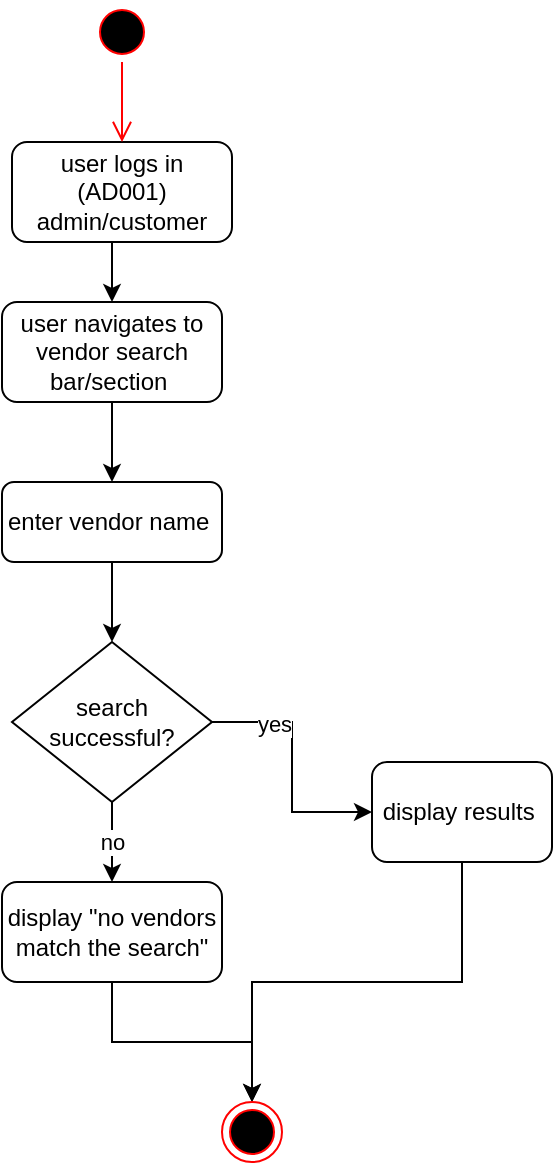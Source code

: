 <mxfile version="21.3.6" type="google">
  <diagram name="Page-1" id="kefTcEmYU8uC0NVpySMM">
    <mxGraphModel grid="1" page="1" gridSize="10" guides="1" tooltips="1" connect="1" arrows="1" fold="1" pageScale="1" pageWidth="850" pageHeight="1100" math="0" shadow="0">
      <root>
        <mxCell id="0" />
        <mxCell id="1" parent="0" />
        <mxCell id="T8QIY-7ACmBwsz4RY4zo-18" style="edgeStyle=orthogonalEdgeStyle;rounded=0;orthogonalLoop=1;jettySize=auto;html=1;exitX=0.5;exitY=1;exitDx=0;exitDy=0;entryX=0.5;entryY=0;entryDx=0;entryDy=0;" edge="1" parent="1" source="T8QIY-7ACmBwsz4RY4zo-3" target="T8QIY-7ACmBwsz4RY4zo-16">
          <mxGeometry relative="1" as="geometry" />
        </mxCell>
        <mxCell id="T8QIY-7ACmBwsz4RY4zo-3" value="display &quot;no vendors match the search&quot;" style="rounded=1;whiteSpace=wrap;html=1;" vertex="1" parent="1">
          <mxGeometry x="45" y="450" width="110" height="50" as="geometry" />
        </mxCell>
        <mxCell id="T8QIY-7ACmBwsz4RY4zo-17" style="edgeStyle=orthogonalEdgeStyle;rounded=0;orthogonalLoop=1;jettySize=auto;html=1;exitX=0.5;exitY=1;exitDx=0;exitDy=0;" edge="1" parent="1" source="T8QIY-7ACmBwsz4RY4zo-4" target="T8QIY-7ACmBwsz4RY4zo-16">
          <mxGeometry relative="1" as="geometry" />
        </mxCell>
        <mxCell id="T8QIY-7ACmBwsz4RY4zo-4" value="display results&amp;nbsp;" style="rounded=1;whiteSpace=wrap;html=1;" vertex="1" parent="1">
          <mxGeometry x="230" y="390" width="90" height="50" as="geometry" />
        </mxCell>
        <mxCell id="T8QIY-7ACmBwsz4RY4zo-11" style="edgeStyle=orthogonalEdgeStyle;rounded=0;orthogonalLoop=1;jettySize=auto;html=1;exitX=0.5;exitY=1;exitDx=0;exitDy=0;" edge="1" parent="1" source="T8QIY-7ACmBwsz4RY4zo-5" target="T8QIY-7ACmBwsz4RY4zo-8">
          <mxGeometry relative="1" as="geometry" />
        </mxCell>
        <mxCell id="T8QIY-7ACmBwsz4RY4zo-5" value="enter vendor name&amp;nbsp;" style="rounded=1;whiteSpace=wrap;html=1;" vertex="1" parent="1">
          <mxGeometry x="45" y="250" width="110" height="40" as="geometry" />
        </mxCell>
        <mxCell id="T8QIY-7ACmBwsz4RY4zo-10" style="edgeStyle=orthogonalEdgeStyle;rounded=0;orthogonalLoop=1;jettySize=auto;html=1;exitX=0.5;exitY=1;exitDx=0;exitDy=0;" edge="1" parent="1" source="T8QIY-7ACmBwsz4RY4zo-6" target="T8QIY-7ACmBwsz4RY4zo-5">
          <mxGeometry relative="1" as="geometry" />
        </mxCell>
        <mxCell id="T8QIY-7ACmBwsz4RY4zo-6" value="user navigates to vendor search bar/section&amp;nbsp;" style="rounded=1;whiteSpace=wrap;html=1;" vertex="1" parent="1">
          <mxGeometry x="45" y="160" width="110" height="50" as="geometry" />
        </mxCell>
        <mxCell id="T8QIY-7ACmBwsz4RY4zo-9" style="edgeStyle=orthogonalEdgeStyle;rounded=0;orthogonalLoop=1;jettySize=auto;html=1;exitX=0.5;exitY=1;exitDx=0;exitDy=0;entryX=0.5;entryY=0;entryDx=0;entryDy=0;" edge="1" parent="1" source="T8QIY-7ACmBwsz4RY4zo-7" target="T8QIY-7ACmBwsz4RY4zo-6">
          <mxGeometry relative="1" as="geometry" />
        </mxCell>
        <mxCell id="T8QIY-7ACmBwsz4RY4zo-7" value="user logs in (AD001) admin/customer" style="rounded=1;whiteSpace=wrap;html=1;" vertex="1" parent="1">
          <mxGeometry x="50" y="80" width="110" height="50" as="geometry" />
        </mxCell>
        <mxCell id="T8QIY-7ACmBwsz4RY4zo-12" style="edgeStyle=orthogonalEdgeStyle;rounded=0;orthogonalLoop=1;jettySize=auto;html=1;exitX=1;exitY=0.5;exitDx=0;exitDy=0;entryX=0;entryY=0.5;entryDx=0;entryDy=0;" edge="1" parent="1" source="T8QIY-7ACmBwsz4RY4zo-8" target="T8QIY-7ACmBwsz4RY4zo-4">
          <mxGeometry relative="1" as="geometry" />
        </mxCell>
        <mxCell id="T8QIY-7ACmBwsz4RY4zo-19" value="yes" style="edgeLabel;html=1;align=center;verticalAlign=middle;resizable=0;points=[];" connectable="0" vertex="1" parent="T8QIY-7ACmBwsz4RY4zo-12">
          <mxGeometry x="-0.504" y="-1" relative="1" as="geometry">
            <mxPoint as="offset" />
          </mxGeometry>
        </mxCell>
        <mxCell id="T8QIY-7ACmBwsz4RY4zo-13" value="no" style="edgeStyle=orthogonalEdgeStyle;rounded=0;orthogonalLoop=1;jettySize=auto;html=1;exitX=0.5;exitY=1;exitDx=0;exitDy=0;" edge="1" parent="1" source="T8QIY-7ACmBwsz4RY4zo-8" target="T8QIY-7ACmBwsz4RY4zo-3">
          <mxGeometry relative="1" as="geometry" />
        </mxCell>
        <mxCell id="T8QIY-7ACmBwsz4RY4zo-8" value="search successful?" style="rhombus;whiteSpace=wrap;html=1;" vertex="1" parent="1">
          <mxGeometry x="50" y="330" width="100" height="80" as="geometry" />
        </mxCell>
        <mxCell id="T8QIY-7ACmBwsz4RY4zo-14" value="" style="ellipse;html=1;shape=startState;fillColor=#000000;strokeColor=#ff0000;" vertex="1" parent="1">
          <mxGeometry x="90" y="10" width="30" height="30" as="geometry" />
        </mxCell>
        <mxCell id="T8QIY-7ACmBwsz4RY4zo-15" value="" style="edgeStyle=orthogonalEdgeStyle;html=1;verticalAlign=bottom;endArrow=open;endSize=8;strokeColor=#ff0000;rounded=0;entryX=0.5;entryY=0;entryDx=0;entryDy=0;" edge="1" parent="1" source="T8QIY-7ACmBwsz4RY4zo-14" target="T8QIY-7ACmBwsz4RY4zo-7">
          <mxGeometry relative="1" as="geometry">
            <mxPoint x="100" y="70" as="targetPoint" />
          </mxGeometry>
        </mxCell>
        <mxCell id="T8QIY-7ACmBwsz4RY4zo-16" value="" style="ellipse;html=1;shape=endState;fillColor=#000000;strokeColor=#ff0000;" vertex="1" parent="1">
          <mxGeometry x="155" y="560" width="30" height="30" as="geometry" />
        </mxCell>
      </root>
    </mxGraphModel>
  </diagram>
</mxfile>
